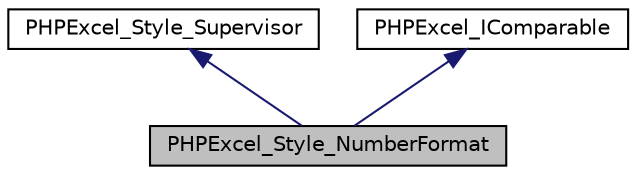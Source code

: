 digraph "PHPExcel_Style_NumberFormat"
{
  edge [fontname="Helvetica",fontsize="10",labelfontname="Helvetica",labelfontsize="10"];
  node [fontname="Helvetica",fontsize="10",shape=record];
  Node3 [label="PHPExcel_Style_NumberFormat",height=0.2,width=0.4,color="black", fillcolor="grey75", style="filled", fontcolor="black"];
  Node4 -> Node3 [dir="back",color="midnightblue",fontsize="10",style="solid",fontname="Helvetica"];
  Node4 [label="PHPExcel_Style_Supervisor",height=0.2,width=0.4,color="black", fillcolor="white", style="filled",URL="$class_p_h_p_excel___style___supervisor.html"];
  Node5 -> Node3 [dir="back",color="midnightblue",fontsize="10",style="solid",fontname="Helvetica"];
  Node5 [label="PHPExcel_IComparable",height=0.2,width=0.4,color="black", fillcolor="white", style="filled",URL="$interface_p_h_p_excel___i_comparable.html"];
}
